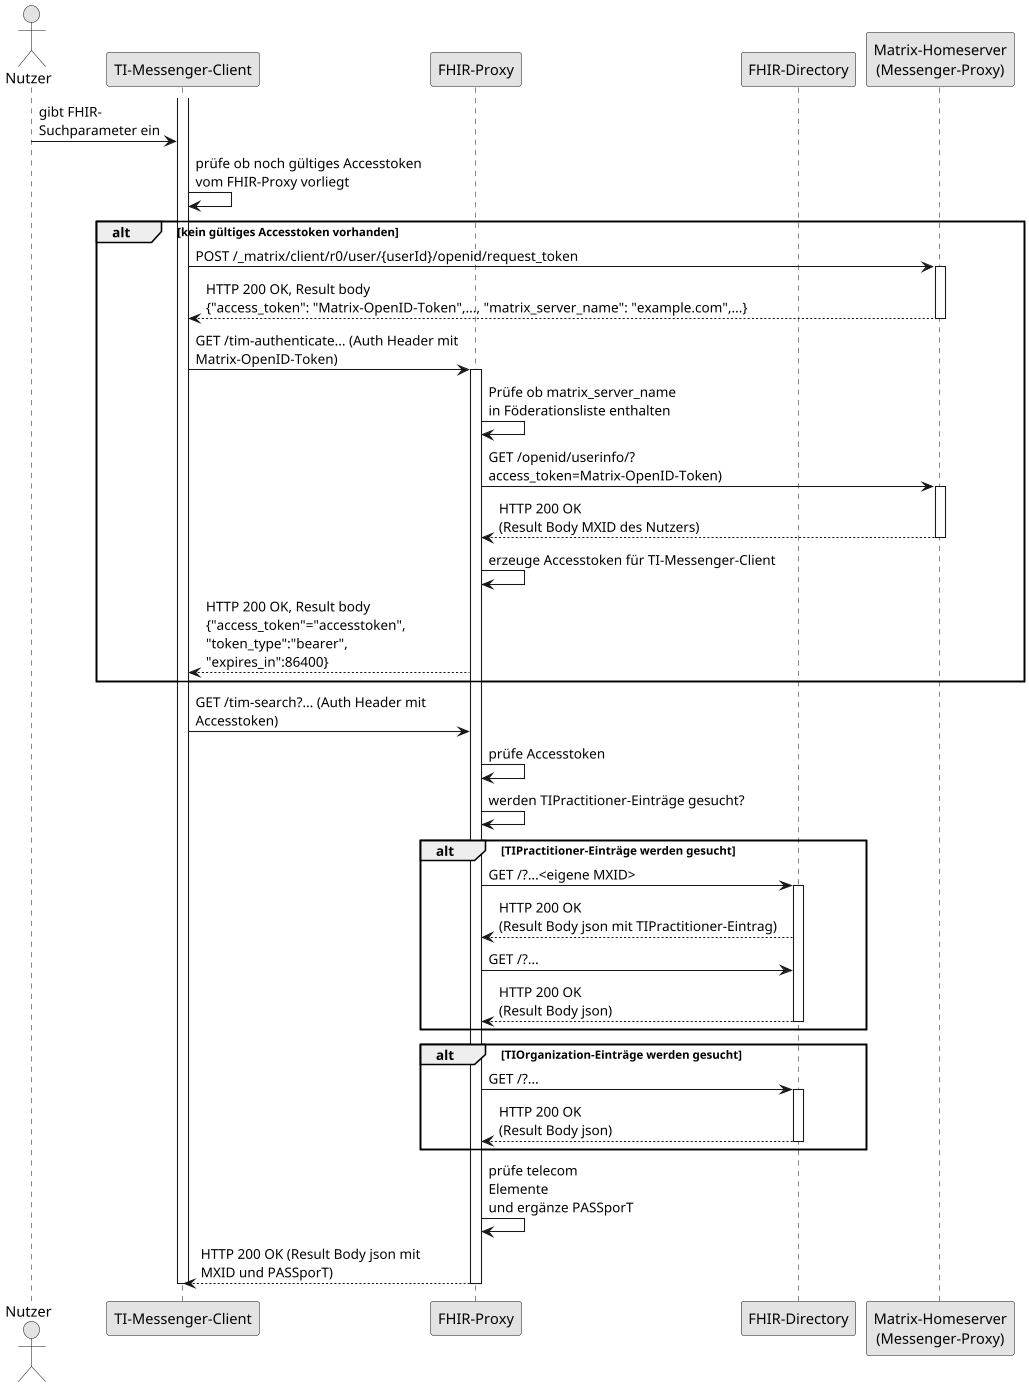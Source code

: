 @startuml
skinparam dpi 100
skinparam WrapWidth 200
skinparam monochrome true

'title "FHIR-Directory, Sequenzdiagram tim-search'
actor Nutzer
participant cl as "TI-Messenger-Client"
participant fp as "FHIR-Proxy"
participant fd as "FHIR-Directory"
participant hs as "Matrix-Homeserver\n(Messenger-Proxy)"
activate cl
Nutzer -> cl:gibt FHIR-\nSuchparameter ein
cl -> cl: prüfe ob noch gültiges Accesstoken\nvom FHIR-Proxy vorliegt
alt kein gültiges Accesstoken vorhanden
cl -> hs: POST /_matrix/client/r0/user/{userId}/openid/request_token
activate hs
hs --> cl: HTTP 200 OK, Result body\n{"access_token": "Matrix-OpenID-Token",..., "matrix_server_name": "example.com",...}
deactivate hs
cl -> fp: GET /tim-authenticate... (Auth Header mit\nMatrix-OpenID-Token)
activate fp
fp -> fp: Prüfe ob matrix_server_name\nin Föderationsliste enthalten
fp -> hs: GET /openid/userinfo/?\naccess_token=Matrix-OpenID-Token)
activate hs
hs --> fp: HTTP 200 OK\n(Result Body MXID des Nutzers)
deactivate hs
fp -> fp: erzeuge Accesstoken für TI-Messenger-Client
fp --> cl: HTTP 200 OK, Result body\n{"access_token"="accesstoken",\n"token_type":"bearer",\n"expires_in":86400}
end
cl -> fp: GET /tim-search?... (Auth Header mit\nAccesstoken)
fp -> fp: prüfe Accesstoken
fp -> fp: werden TIPractitioner-Einträge gesucht?
alt TIPractitioner-Einträge werden gesucht
fp -> fd: GET /?...<eigene MXID>
activate fd
fd --> fp: HTTP 200 OK\n(Result Body json mit TIPractitioner-Eintrag)
fp -> fd: GET /?...
fd --> fp: HTTP 200 OK\n(Result Body json)
deactivate fd
end
alt TIOrganization-Einträge werden gesucht
fp -> fd: GET /?...
activate fd
fd --> fp: HTTP 200 OK\n(Result Body json)
deactivate fd
end
fp -> fp: prüfe telecom\nElemente\nund ergänze PASSporT
fp --> cl: HTTP 200 OK (Result Body json mit\nMXID und PASSporT)
deactivate fp
deactivate cl
@enduml
